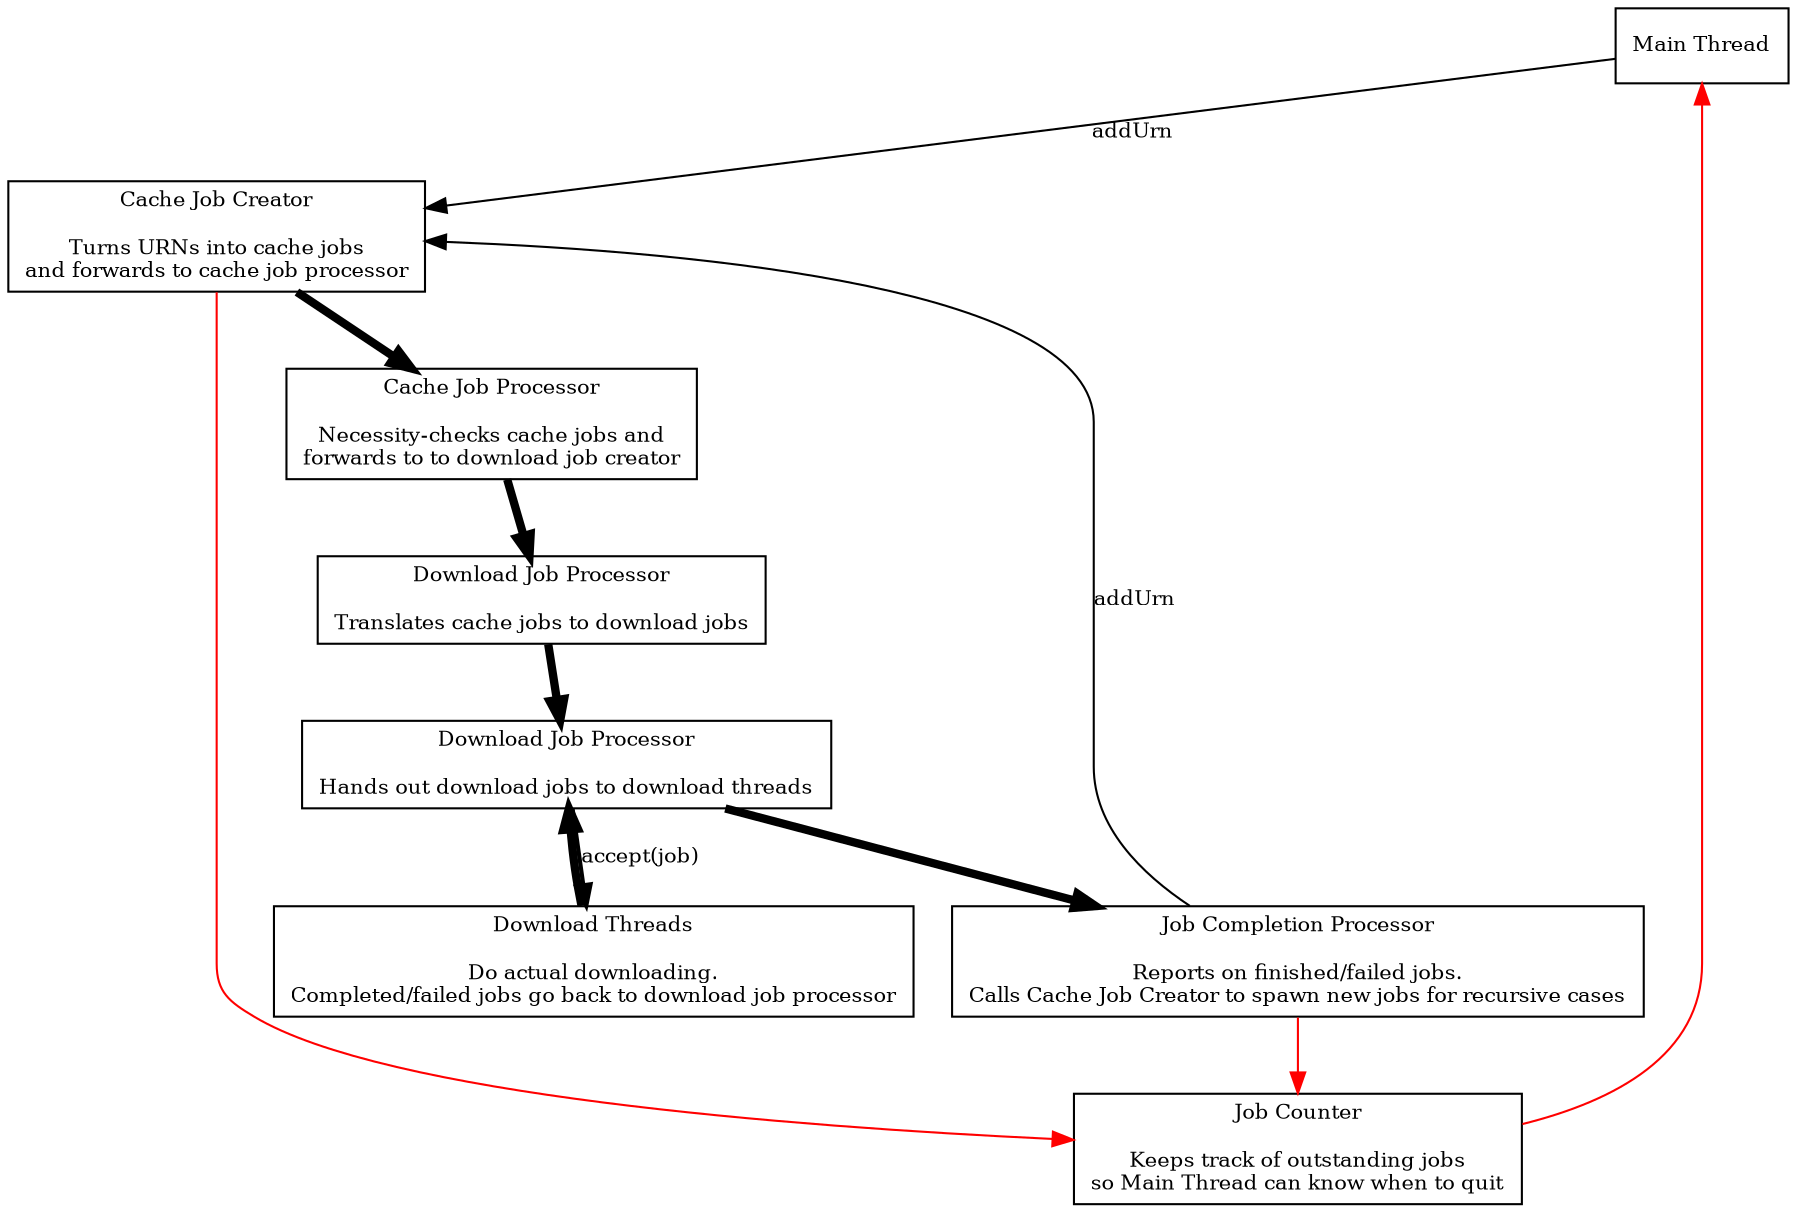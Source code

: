 digraph G {
	edge [fontsize=10];
	node [shape=box overlap=false fontsize=10];
	overlap = false;	

	main [label="Main Thread"]
	cache_job_creator [label="Cache Job Creator\n\nTurns URNs into cache jobs\nand forwards to cache job processor"]
	cache_job_processor [label="Cache Job Processor\n\nNecessity-checks cache jobs and\nforwards to to download job creator"]
	download_job_creator [label="Download Job Processor\n\nTranslates cache jobs to download jobs"]
	download_job_processor [label="Download Job Processor\n\nHands out download jobs to download threads"]
	download_threads [label="Download Threads\n\nDo actual downloading.\nCompleted/failed jobs go back to download job processor"]
	job_completion_processor [label="Job Completion Processor\n\nReports on finished/failed jobs.\nCalls Cache Job Creator to spawn new jobs for recursive cases"]
	job_counter [rank=min label="Job Counter\n\nKeeps track of outstanding jobs\nso Main Thread can know when to quit"]

	main -> cache_job_creator [label="addUrn"];
	cache_job_creator -> job_counter [color=red weight=100];
	cache_job_creator -> cache_job_processor [penwidth=4];
	cache_job_processor -> download_job_creator [penwidth=4];
	download_job_creator -> download_job_processor [penwidth=4];
	download_job_processor -> download_threads [label="accept(job)" penwidth=2];
	download_job_processor -> job_completion_processor [penwidth=4];
	download_threads -> download_job_processor [penwidth=4];
	job_completion_processor -> job_counter [color=red weight=100];
	job_completion_processor -> cache_job_creator [label="addUrn"];
	job_counter -> main [color=red weight=100];
}
